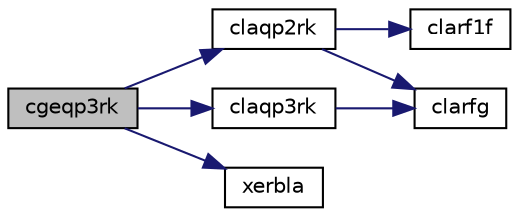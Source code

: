 digraph "cgeqp3rk"
{
 // LATEX_PDF_SIZE
  edge [fontname="Helvetica",fontsize="10",labelfontname="Helvetica",labelfontsize="10"];
  node [fontname="Helvetica",fontsize="10",shape=record];
  rankdir="LR";
  Node1 [label="cgeqp3rk",height=0.2,width=0.4,color="black", fillcolor="grey75", style="filled", fontcolor="black",tooltip="CGEQP3RK computes a truncated Householder QR factorization with column pivoting of a complex m-by-n m..."];
  Node1 -> Node2 [color="midnightblue",fontsize="10",style="solid",fontname="Helvetica"];
  Node2 [label="claqp2rk",height=0.2,width=0.4,color="black", fillcolor="white", style="filled",URL="$claqp2rk_8f.html#aac818a086712f1167265646fdd7f2b5c",tooltip="CLAQP2RK computes truncated QR factorization with column pivoting of a complex matrix block using Lev..."];
  Node2 -> Node3 [color="midnightblue",fontsize="10",style="solid",fontname="Helvetica"];
  Node3 [label="clarf1f",height=0.2,width=0.4,color="black", fillcolor="white", style="filled",URL="$clarf1f_8f.html#a3e28406862b5295433c9210497d2c392",tooltip="CLARF1F applies an elementary reflector to a general rectangular"];
  Node2 -> Node4 [color="midnightblue",fontsize="10",style="solid",fontname="Helvetica"];
  Node4 [label="clarfg",height=0.2,width=0.4,color="black", fillcolor="white", style="filled",URL="$clarfg_8f.html#ab546cf8718b98ecdc6aae99a34ffb1bf",tooltip="CLARFG generates an elementary reflector (Householder matrix)."];
  Node1 -> Node5 [color="midnightblue",fontsize="10",style="solid",fontname="Helvetica"];
  Node5 [label="claqp3rk",height=0.2,width=0.4,color="black", fillcolor="white", style="filled",URL="$claqp3rk_8f.html#a845eb07289833f21bc4d8c61ecb6b6f0",tooltip="CLAQP3RK computes a step of truncated QR factorization with column pivoting of a complex m-by-n matri..."];
  Node5 -> Node4 [color="midnightblue",fontsize="10",style="solid",fontname="Helvetica"];
  Node1 -> Node6 [color="midnightblue",fontsize="10",style="solid",fontname="Helvetica"];
  Node6 [label="xerbla",height=0.2,width=0.4,color="black", fillcolor="white", style="filled",URL="$xerbla_8f.html#a377ee61015baf8dea7770b3a404b1c07",tooltip="XERBLA"];
}
